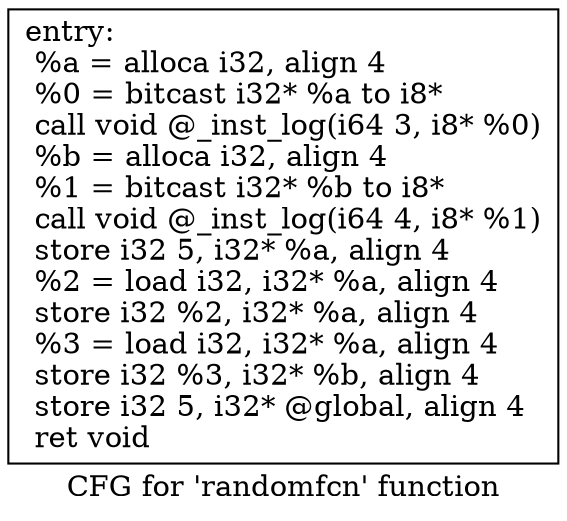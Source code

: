 digraph "CFG for 'randomfcn' function" {
	label="CFG for 'randomfcn' function";

	Node0x55da294ddfb0 [shape=record,label="{entry:\l  %a = alloca i32, align 4\l  %0 = bitcast i32* %a to i8*\l  call void @_inst_log(i64 3, i8* %0)\l  %b = alloca i32, align 4\l  %1 = bitcast i32* %b to i8*\l  call void @_inst_log(i64 4, i8* %1)\l  store i32 5, i32* %a, align 4\l  %2 = load i32, i32* %a, align 4\l  store i32 %2, i32* %a, align 4\l  %3 = load i32, i32* %a, align 4\l  store i32 %3, i32* %b, align 4\l  store i32 5, i32* @global, align 4\l  ret void\l}"];
}
